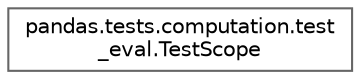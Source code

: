 digraph "Graphical Class Hierarchy"
{
 // LATEX_PDF_SIZE
  bgcolor="transparent";
  edge [fontname=Helvetica,fontsize=10,labelfontname=Helvetica,labelfontsize=10];
  node [fontname=Helvetica,fontsize=10,shape=box,height=0.2,width=0.4];
  rankdir="LR";
  Node0 [id="Node000000",label="pandas.tests.computation.test\l_eval.TestScope",height=0.2,width=0.4,color="grey40", fillcolor="white", style="filled",URL="$db/de2/classpandas_1_1tests_1_1computation_1_1test__eval_1_1TestScope.html",tooltip=" "];
}
